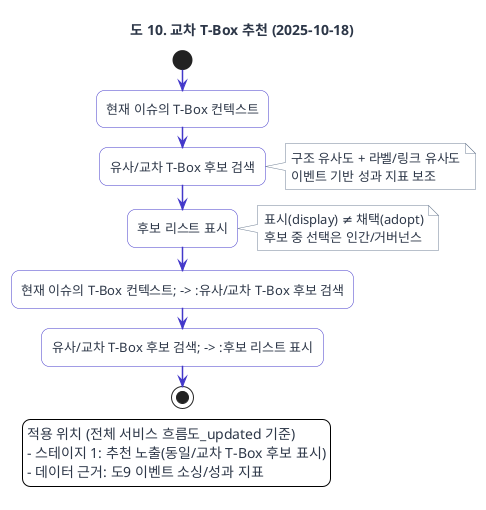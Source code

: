 @startuml

title 도 10. 교차 T-Box 추천 (2025-10-18)

'================================================================
' Worflogy.com Website Theme for PlantUML
'================================================================

'// 1. 전역 스타일 (Global Style & Fonts) //
skinparam backgroundColor #ffffff
skinparam defaultFontName "Pretendard"
skinparam defaultFontSize 13
skinparam defaultFontColor #2D3748
skinparam shadowing false
skinparam roundCorner 16

'// 2. 화살표 및 연결선 스타일 (Arrow & Connector Style) //
skinparam ArrowColor #718096
skinparam ArrowThickness 1.5
skinparam ArrowFontColor #718096
skinparam ArrowFontSize 12
skinparam linetype ortho

'// 3. 기본 요소 스타일 (Standard Elements Style) //
skinparam card {
  BackgroundColor #ffffff
  BorderColor #718096
}
skinparam note {
  BackgroundColor #ffffff
  BorderColor #718096
  FontColor #2D3748
}
skinparam component {
  BackgroundColor #ffffff
  BorderColor #718096
}
skinparam package {
  BackgroundColor #ffffff
  BorderColor #718096
}
skinparam database {
  BackgroundColor #ffffff
  BorderColor #718096
}
' [추가] 파티션(Partition) 스타일 정의
skinparam partition {
  BackgroundColor #F4F6F8 ' 웹사이트의 연한 배경색으로 구분감 부여
  BorderColor #718096
  FontColor #2D3748
}

'// 4. 강조 요소 스타일 (Accent Elements Style) //
skinparam actor {
  BackgroundColor #4338CA
  BorderColor #4338CA
  FontColor #ffffff
}
skinparam participant {
  BackgroundColor #4338CA
  BorderColor #4338CA
  FontColor #ffffff
}
skinparam usecase {
  BackgroundColor #ffffff
  BorderColor #4338CA
  ArrowColor #4338CA
}
skinparam activity {
  BackgroundColor #ffffff
  BorderColor #4338CA
  FontColor #2D3748
}

'// 5. 클래스 다이어그램 스타일 (Class Diagram Style) //
skinparam class {
  BackgroundColor #ffffff
  BorderColor #718096 ' [수정] 테두리 색상 변경
  HeaderBackgroundColor #4338CA
  FontColor #ffffff
  AttributeFontColor #2D3748
  AttributeFontSize 12
}

'================================================================

start

:현재 이슈의 T-Box 컨텍스트;
:유사/교차 T-Box 후보 검색;
note right
구조 유사도 + 라벨/링크 유사도
이벤트 기반 성과 지표 보조
end note

:후보 리스트 표시;
note right
표시(display) ≠ 채택(adopt)
후보 중 선택은 인간/거버넌스
end note

:현재 이슈의 T-Box 컨텍스트; -> :유사/교차 T-Box 후보 검색;
:유사/교차 T-Box 후보 검색; -> :후보 리스트 표시;

stop

legend left
적용 위치 (전체 서비스 흐름도_updated 기준)
- 스테이지 1: 추천 노출(동일/교차 T-Box 후보 표시)
- 데이터 근거: 도9 이벤트 소싱/성과 지표
end legend

@enduml
